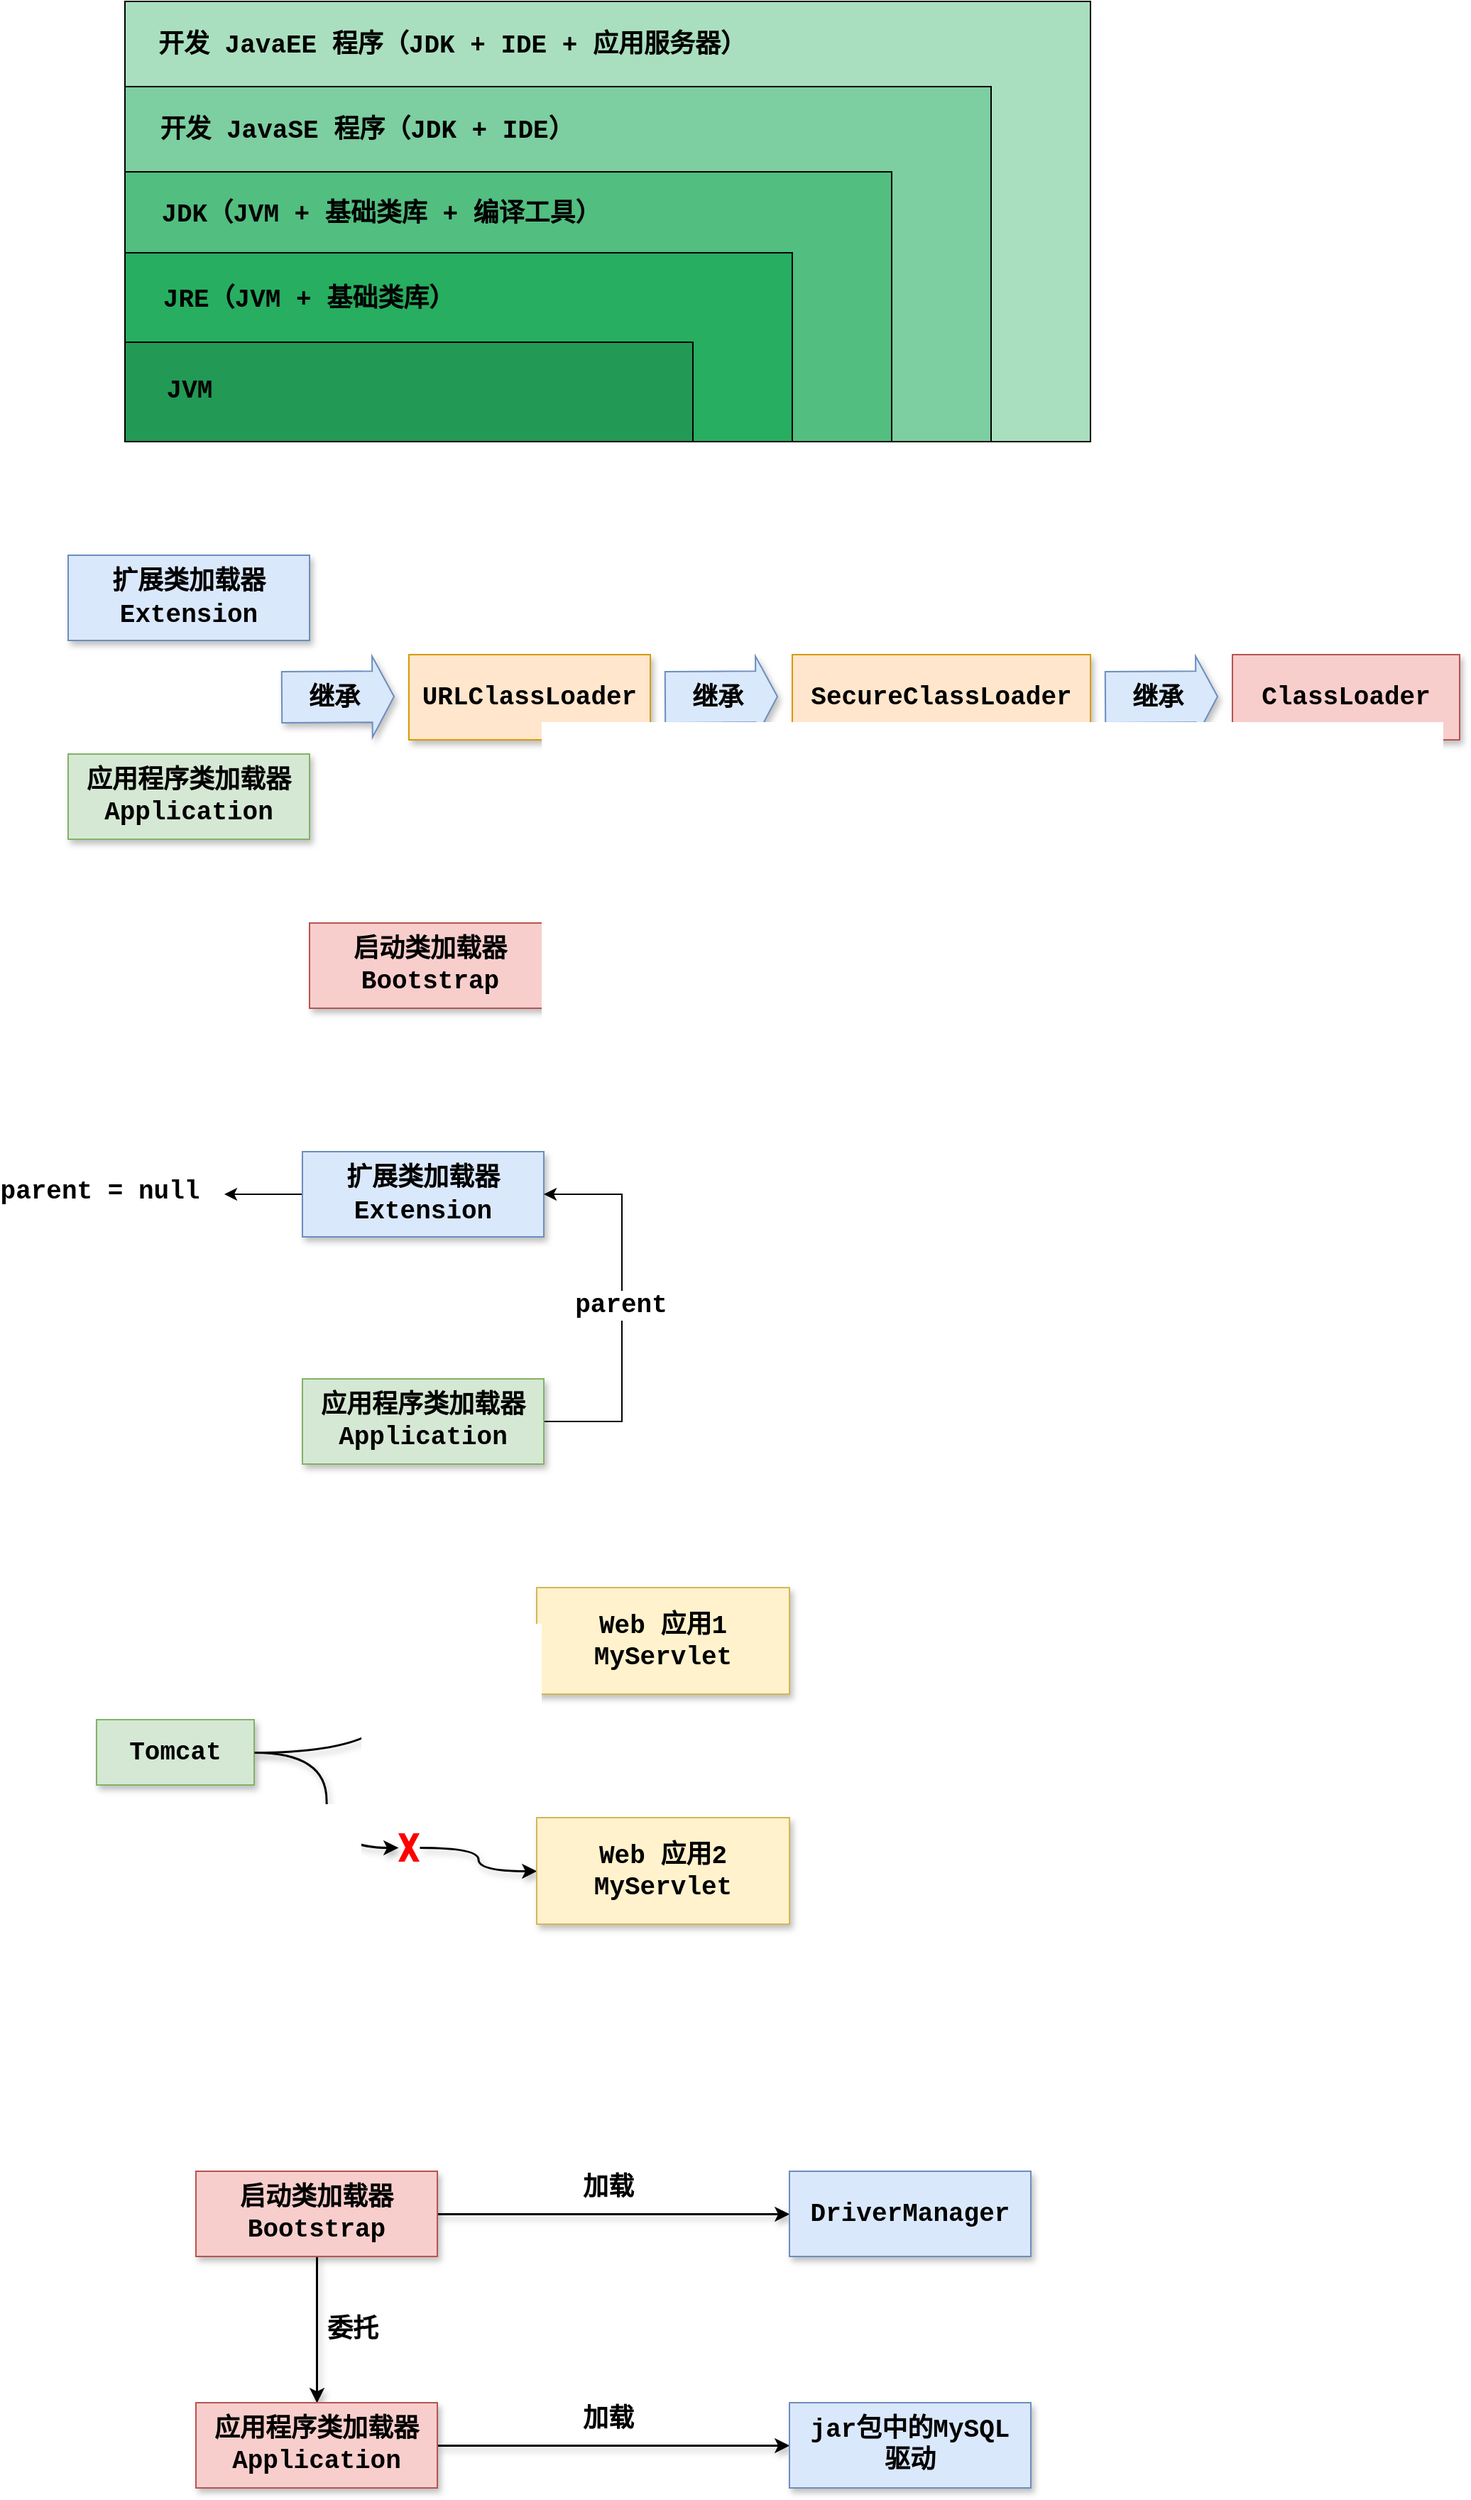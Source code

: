 <mxfile version="22.1.21" type="github">
  <diagram name="第 1 页" id="4XuqgBqllzZ5i-OFDoUk">
    <mxGraphModel dx="1377" dy="573" grid="0" gridSize="10" guides="1" tooltips="1" connect="1" arrows="1" fold="1" page="0" pageScale="1" pageWidth="827" pageHeight="1169" math="0" shadow="0">
      <root>
        <mxCell id="0" />
        <mxCell id="1" parent="0" />
        <mxCell id="dcWBwzug1pwUgWj8RsAs-1" value="" style="rounded=0;whiteSpace=wrap;html=1;fillColor=#A9DFBF;" parent="1" vertex="1">
          <mxGeometry x="60" y="80" width="680" height="310" as="geometry" />
        </mxCell>
        <mxCell id="dcWBwzug1pwUgWj8RsAs-2" value="&lt;b&gt;&lt;font style=&quot;font-size: 18px;&quot; face=&quot;Courier New&quot;&gt;开发 JavaEE 程序（JDK + IDE + 应用服务器）&lt;/font&gt;&lt;/b&gt;" style="text;html=1;align=center;verticalAlign=middle;resizable=0;points=[];autosize=1;strokeColor=none;fillColor=none;" parent="1" vertex="1">
          <mxGeometry x="70" y="91" width="440" height="40" as="geometry" />
        </mxCell>
        <mxCell id="dcWBwzug1pwUgWj8RsAs-3" value="" style="rounded=0;whiteSpace=wrap;html=1;fillColor=#7DCEA0;" parent="1" vertex="1">
          <mxGeometry x="60" y="140" width="610" height="250" as="geometry" />
        </mxCell>
        <mxCell id="dcWBwzug1pwUgWj8RsAs-4" value="&lt;b&gt;&lt;font style=&quot;font-size: 18px;&quot; face=&quot;Courier New&quot;&gt;开发 JavaSE 程序（JDK + IDE）&lt;/font&gt;&lt;/b&gt;" style="text;html=1;align=center;verticalAlign=middle;resizable=0;points=[];autosize=1;strokeColor=none;fillColor=none;" parent="1" vertex="1">
          <mxGeometry x="70" y="151" width="320" height="40" as="geometry" />
        </mxCell>
        <mxCell id="dcWBwzug1pwUgWj8RsAs-5" value="" style="rounded=0;whiteSpace=wrap;html=1;fillColor=#52BE80;" parent="1" vertex="1">
          <mxGeometry x="60" y="200" width="540" height="190" as="geometry" />
        </mxCell>
        <mxCell id="dcWBwzug1pwUgWj8RsAs-6" value="&lt;font face=&quot;Courier New&quot;&gt;&lt;span style=&quot;font-size: 18px;&quot;&gt;&lt;b&gt;JDK（JVM + 基础类库 + 编译工具）&lt;/b&gt;&lt;/span&gt;&lt;/font&gt;" style="text;html=1;align=center;verticalAlign=middle;resizable=0;points=[];autosize=1;strokeColor=none;fillColor=none;" parent="1" vertex="1">
          <mxGeometry x="75" y="210" width="330" height="40" as="geometry" />
        </mxCell>
        <mxCell id="dcWBwzug1pwUgWj8RsAs-7" value="" style="rounded=0;whiteSpace=wrap;html=1;fillColor=#27AE60;" parent="1" vertex="1">
          <mxGeometry x="60" y="257" width="470" height="133" as="geometry" />
        </mxCell>
        <mxCell id="dcWBwzug1pwUgWj8RsAs-8" value="&lt;font face=&quot;Courier New&quot;&gt;&lt;span style=&quot;font-size: 18px;&quot;&gt;&lt;b&gt;JRE（JVM + 基础类库）&lt;/b&gt;&lt;/span&gt;&lt;/font&gt;" style="text;html=1;align=center;verticalAlign=middle;resizable=0;points=[];autosize=1;strokeColor=none;fillColor=none;" parent="1" vertex="1">
          <mxGeometry x="74" y="270" width="230" height="40" as="geometry" />
        </mxCell>
        <mxCell id="dcWBwzug1pwUgWj8RsAs-9" value="" style="rounded=0;whiteSpace=wrap;html=1;fillColor=#229954;" parent="1" vertex="1">
          <mxGeometry x="60" y="320" width="400" height="70" as="geometry" />
        </mxCell>
        <mxCell id="dcWBwzug1pwUgWj8RsAs-10" value="&lt;font face=&quot;Courier New&quot;&gt;&lt;span style=&quot;font-size: 18px;&quot;&gt;&lt;b&gt;JVM&lt;/b&gt;&lt;/span&gt;&lt;/font&gt;" style="text;html=1;align=center;verticalAlign=middle;resizable=0;points=[];autosize=1;strokeColor=none;fillColor=none;" parent="1" vertex="1">
          <mxGeometry x="75" y="333.5" width="60" height="40" as="geometry" />
        </mxCell>
        <mxCell id="dcWBwzug1pwUgWj8RsAs-11" value="&lt;b style=&quot;font-size: 18px;&quot;&gt;&lt;font style=&quot;font-size: 18px;&quot; face=&quot;Courier New&quot;&gt;扩展类加载器&lt;br&gt;Extension&lt;/font&gt;&lt;/b&gt;" style="rounded=0;whiteSpace=wrap;html=1;fillColor=#dae8fc;strokeColor=#6c8ebf;shadow=1;" parent="1" vertex="1">
          <mxGeometry x="20" y="470" width="170" height="60" as="geometry" />
        </mxCell>
        <mxCell id="dcWBwzug1pwUgWj8RsAs-12" value="&lt;font face=&quot;Courier New&quot;&gt;&lt;span style=&quot;font-size: 18px;&quot;&gt;&lt;b&gt;应用程序类加载器Application&lt;/b&gt;&lt;/span&gt;&lt;/font&gt;" style="rounded=0;whiteSpace=wrap;html=1;fillColor=#d5e8d4;strokeColor=#82b366;shadow=1;" parent="1" vertex="1">
          <mxGeometry x="20" y="610" width="170" height="60" as="geometry" />
        </mxCell>
        <mxCell id="dcWBwzug1pwUgWj8RsAs-13" value="&lt;font face=&quot;Courier New&quot;&gt;&lt;span style=&quot;font-size: 18px;&quot;&gt;&lt;b&gt;URLClassLoader&lt;/b&gt;&lt;/span&gt;&lt;/font&gt;" style="rounded=0;whiteSpace=wrap;html=1;fillColor=#ffe6cc;strokeColor=#d79b00;shadow=1;" parent="1" vertex="1">
          <mxGeometry x="260" y="540" width="170" height="60" as="geometry" />
        </mxCell>
        <mxCell id="dcWBwzug1pwUgWj8RsAs-14" value="&lt;font face=&quot;Courier New&quot;&gt;&lt;span style=&quot;font-size: 18px;&quot;&gt;&lt;b&gt;SecureClassLoader&lt;/b&gt;&lt;/span&gt;&lt;/font&gt;" style="rounded=0;whiteSpace=wrap;html=1;fillColor=#ffe6cc;strokeColor=#d79b00;shadow=1;" parent="1" vertex="1">
          <mxGeometry x="530" y="540" width="210" height="60" as="geometry" />
        </mxCell>
        <mxCell id="dcWBwzug1pwUgWj8RsAs-15" value="&lt;font face=&quot;Courier New&quot;&gt;&lt;span style=&quot;font-size: 18px;&quot;&gt;&lt;b&gt;ClassLoader&lt;/b&gt;&lt;/span&gt;&lt;/font&gt;" style="rounded=0;whiteSpace=wrap;html=1;fillColor=#f8cecc;strokeColor=#b85450;shadow=1;" parent="1" vertex="1">
          <mxGeometry x="840" y="540" width="160" height="60" as="geometry" />
        </mxCell>
        <mxCell id="dcWBwzug1pwUgWj8RsAs-19" value="" style="shape=flexArrow;endArrow=classic;html=1;rounded=0;width=36;endSize=4.76;fillColor=#dae8fc;strokeColor=#6c8ebf;shadow=1;" parent="1" edge="1">
          <mxGeometry width="50" height="50" relative="1" as="geometry">
            <mxPoint x="440" y="570" as="sourcePoint" />
            <mxPoint x="520" y="569.5" as="targetPoint" />
          </mxGeometry>
        </mxCell>
        <mxCell id="dcWBwzug1pwUgWj8RsAs-20" value="&lt;b style=&quot;font-size: 18px;&quot;&gt;&lt;font face=&quot;Courier New&quot; style=&quot;font-size: 18px;&quot;&gt;继承&lt;/font&gt;&lt;/b&gt;" style="edgeLabel;html=1;align=center;verticalAlign=middle;resizable=0;points=[];fontSize=18;labelBackgroundColor=none;" parent="dcWBwzug1pwUgWj8RsAs-19" vertex="1" connectable="0">
          <mxGeometry x="0.414" y="2" relative="1" as="geometry">
            <mxPoint x="-20" y="3" as="offset" />
          </mxGeometry>
        </mxCell>
        <mxCell id="dcWBwzug1pwUgWj8RsAs-21" value="" style="shape=flexArrow;endArrow=classic;html=1;rounded=0;width=36;endSize=4.76;fillColor=#dae8fc;strokeColor=#6c8ebf;shadow=1;" parent="1" edge="1">
          <mxGeometry width="50" height="50" relative="1" as="geometry">
            <mxPoint x="750" y="570" as="sourcePoint" />
            <mxPoint x="830" y="569.5" as="targetPoint" />
          </mxGeometry>
        </mxCell>
        <mxCell id="dcWBwzug1pwUgWj8RsAs-22" value="&lt;b style=&quot;font-size: 18px;&quot;&gt;&lt;font face=&quot;Courier New&quot; style=&quot;font-size: 18px;&quot;&gt;继承&lt;/font&gt;&lt;/b&gt;" style="edgeLabel;html=1;align=center;verticalAlign=middle;resizable=0;points=[];fontSize=18;labelBackgroundColor=none;" parent="dcWBwzug1pwUgWj8RsAs-21" vertex="1" connectable="0">
          <mxGeometry x="0.414" y="2" relative="1" as="geometry">
            <mxPoint x="-20" y="3" as="offset" />
          </mxGeometry>
        </mxCell>
        <mxCell id="dcWBwzug1pwUgWj8RsAs-24" value="" style="shape=flexArrow;endArrow=classic;html=1;rounded=0;width=36;endSize=4.76;fillColor=#dae8fc;strokeColor=#6c8ebf;shadow=1;" parent="1" edge="1">
          <mxGeometry width="50" height="50" relative="1" as="geometry">
            <mxPoint x="170" y="570" as="sourcePoint" />
            <mxPoint x="250" y="569.5" as="targetPoint" />
          </mxGeometry>
        </mxCell>
        <mxCell id="dcWBwzug1pwUgWj8RsAs-25" value="&lt;b style=&quot;font-size: 18px;&quot;&gt;&lt;font face=&quot;Courier New&quot; style=&quot;font-size: 18px;&quot;&gt;继承&lt;/font&gt;&lt;/b&gt;" style="edgeLabel;html=1;align=center;verticalAlign=middle;resizable=0;points=[];fontSize=18;labelBackgroundColor=none;" parent="dcWBwzug1pwUgWj8RsAs-24" vertex="1" connectable="0">
          <mxGeometry x="0.414" y="2" relative="1" as="geometry">
            <mxPoint x="-20" y="3" as="offset" />
          </mxGeometry>
        </mxCell>
        <mxCell id="dcWBwzug1pwUgWj8RsAs-35" style="edgeStyle=orthogonalEdgeStyle;rounded=0;orthogonalLoop=1;jettySize=auto;html=1;" parent="1" source="dcWBwzug1pwUgWj8RsAs-26" edge="1">
          <mxGeometry relative="1" as="geometry">
            <mxPoint x="130" y="920" as="targetPoint" />
          </mxGeometry>
        </mxCell>
        <mxCell id="dcWBwzug1pwUgWj8RsAs-26" value="&lt;b style=&quot;font-size: 18px;&quot;&gt;&lt;font style=&quot;font-size: 18px;&quot; face=&quot;Courier New&quot;&gt;扩展类加载器&lt;br&gt;Extension&lt;/font&gt;&lt;/b&gt;" style="rounded=0;whiteSpace=wrap;html=1;fillColor=#dae8fc;strokeColor=#6c8ebf;shadow=1;" parent="1" vertex="1">
          <mxGeometry x="185" y="890" width="170" height="60" as="geometry" />
        </mxCell>
        <mxCell id="dcWBwzug1pwUgWj8RsAs-29" style="edgeStyle=orthogonalEdgeStyle;rounded=0;orthogonalLoop=1;jettySize=auto;html=1;entryX=1;entryY=0.5;entryDx=0;entryDy=0;" parent="1" source="dcWBwzug1pwUgWj8RsAs-27" target="dcWBwzug1pwUgWj8RsAs-26" edge="1">
          <mxGeometry relative="1" as="geometry">
            <Array as="points">
              <mxPoint x="410" y="1080" />
              <mxPoint x="410" y="920" />
            </Array>
          </mxGeometry>
        </mxCell>
        <mxCell id="dcWBwzug1pwUgWj8RsAs-30" value="&lt;b&gt;&lt;font style=&quot;font-size: 18px;&quot; face=&quot;Courier New&quot;&gt;parent&lt;/font&gt;&lt;/b&gt;" style="edgeLabel;html=1;align=center;verticalAlign=middle;resizable=0;points=[];" parent="dcWBwzug1pwUgWj8RsAs-29" vertex="1" connectable="0">
          <mxGeometry x="0.019" y="1" relative="1" as="geometry">
            <mxPoint as="offset" />
          </mxGeometry>
        </mxCell>
        <mxCell id="dcWBwzug1pwUgWj8RsAs-27" value="&lt;font face=&quot;Courier New&quot;&gt;&lt;span style=&quot;font-size: 18px;&quot;&gt;&lt;b&gt;应用程序类加载器Application&lt;/b&gt;&lt;/span&gt;&lt;/font&gt;" style="rounded=0;whiteSpace=wrap;html=1;fillColor=#d5e8d4;strokeColor=#82b366;shadow=1;" parent="1" vertex="1">
          <mxGeometry x="185" y="1050" width="170" height="60" as="geometry" />
        </mxCell>
        <mxCell id="dcWBwzug1pwUgWj8RsAs-28" value="&lt;font face=&quot;Courier New&quot;&gt;&lt;span style=&quot;font-size: 18px;&quot;&gt;&lt;b&gt;启动类加载器Bootstrap&lt;/b&gt;&lt;/span&gt;&lt;/font&gt;" style="rounded=0;whiteSpace=wrap;html=1;fillColor=#f8cecc;strokeColor=#b85450;shadow=1;" parent="1" vertex="1">
          <mxGeometry x="190" y="729" width="170" height="60" as="geometry" />
        </mxCell>
        <mxCell id="dcWBwzug1pwUgWj8RsAs-34" value="&lt;b&gt;&lt;font style=&quot;font-size: 18px;&quot; face=&quot;Courier New&quot;&gt;parent = null&lt;/font&gt;&lt;/b&gt;" style="edgeLabel;html=1;align=center;verticalAlign=middle;resizable=0;points=[];" parent="1" vertex="1" connectable="0">
          <mxGeometry x="40" y="920" as="geometry">
            <mxPoint x="2" y="-2" as="offset" />
          </mxGeometry>
        </mxCell>
        <mxCell id="4eOzYlQui4YJyXXv_W1e-5" style="edgeStyle=orthogonalEdgeStyle;rounded=0;orthogonalLoop=1;jettySize=auto;html=1;entryX=0;entryY=0.5;entryDx=0;entryDy=0;curved=1;strokeWidth=1.5;shadow=1;" edge="1" parent="1" source="4eOzYlQui4YJyXXv_W1e-2" target="4eOzYlQui4YJyXXv_W1e-3">
          <mxGeometry relative="1" as="geometry" />
        </mxCell>
        <mxCell id="4eOzYlQui4YJyXXv_W1e-6" style="edgeStyle=orthogonalEdgeStyle;rounded=0;orthogonalLoop=1;jettySize=auto;html=1;entryX=0;entryY=0.5;entryDx=0;entryDy=0;curved=1;strokeWidth=1.5;shadow=1;" edge="1" parent="1" source="4eOzYlQui4YJyXXv_W1e-8" target="4eOzYlQui4YJyXXv_W1e-4">
          <mxGeometry relative="1" as="geometry" />
        </mxCell>
        <mxCell id="4eOzYlQui4YJyXXv_W1e-2" value="&lt;font face=&quot;Courier New&quot;&gt;&lt;span style=&quot;font-size: 18px;&quot;&gt;&lt;b&gt;Tomcat&lt;/b&gt;&lt;/span&gt;&lt;/font&gt;" style="rounded=0;whiteSpace=wrap;html=1;fillColor=#d5e8d4;strokeColor=#82b366;shadow=1;" vertex="1" parent="1">
          <mxGeometry x="40" y="1290" width="111" height="46" as="geometry" />
        </mxCell>
        <mxCell id="4eOzYlQui4YJyXXv_W1e-3" value="&lt;font face=&quot;Courier New&quot;&gt;&lt;span style=&quot;font-size: 18px;&quot;&gt;&lt;b&gt;Web 应用1&lt;br&gt;MyServlet&lt;br&gt;&lt;/b&gt;&lt;/span&gt;&lt;/font&gt;" style="rounded=0;whiteSpace=wrap;html=1;fillColor=#fff2cc;strokeColor=#d6b656;shadow=1;" vertex="1" parent="1">
          <mxGeometry x="350" y="1197" width="178" height="75" as="geometry" />
        </mxCell>
        <mxCell id="4eOzYlQui4YJyXXv_W1e-4" value="&lt;font face=&quot;Courier New&quot;&gt;&lt;span style=&quot;font-size: 18px;&quot;&gt;&lt;b&gt;Web 应用2&lt;br&gt;MyServlet&lt;br&gt;&lt;/b&gt;&lt;/span&gt;&lt;/font&gt;" style="rounded=0;whiteSpace=wrap;html=1;fillColor=#fff2cc;strokeColor=#d6b656;shadow=1;" vertex="1" parent="1">
          <mxGeometry x="350" y="1359" width="178" height="75" as="geometry" />
        </mxCell>
        <mxCell id="4eOzYlQui4YJyXXv_W1e-9" value="" style="edgeStyle=orthogonalEdgeStyle;rounded=0;orthogonalLoop=1;jettySize=auto;html=1;entryX=0;entryY=0.5;entryDx=0;entryDy=0;curved=1;strokeWidth=1.5;shadow=1;" edge="1" parent="1" source="4eOzYlQui4YJyXXv_W1e-2" target="4eOzYlQui4YJyXXv_W1e-8">
          <mxGeometry relative="1" as="geometry">
            <mxPoint x="151" y="1313" as="sourcePoint" />
            <mxPoint x="350" y="1397" as="targetPoint" />
          </mxGeometry>
        </mxCell>
        <mxCell id="4eOzYlQui4YJyXXv_W1e-8" value="" style="verticalLabelPosition=bottom;verticalAlign=top;html=1;shape=mxgraph.basic.x;fillColor=#FF0000;strokeColor=none;" vertex="1" parent="1">
          <mxGeometry x="252.5" y="1370" width="15" height="20" as="geometry" />
        </mxCell>
        <mxCell id="4eOzYlQui4YJyXXv_W1e-12" style="edgeStyle=orthogonalEdgeStyle;rounded=0;orthogonalLoop=1;jettySize=auto;html=1;strokeWidth=1.5;shadow=1;" edge="1" parent="1" source="4eOzYlQui4YJyXXv_W1e-10" target="4eOzYlQui4YJyXXv_W1e-11">
          <mxGeometry relative="1" as="geometry" />
        </mxCell>
        <mxCell id="4eOzYlQui4YJyXXv_W1e-17" style="edgeStyle=orthogonalEdgeStyle;rounded=0;orthogonalLoop=1;jettySize=auto;html=1;strokeWidth=1.5;shadow=1;" edge="1" parent="1" source="4eOzYlQui4YJyXXv_W1e-10" target="4eOzYlQui4YJyXXv_W1e-15">
          <mxGeometry relative="1" as="geometry" />
        </mxCell>
        <mxCell id="4eOzYlQui4YJyXXv_W1e-10" value="&lt;font face=&quot;Courier New&quot;&gt;&lt;span style=&quot;font-size: 18px;&quot;&gt;&lt;b&gt;启动类加载器Bootstrap&lt;/b&gt;&lt;/span&gt;&lt;/font&gt;" style="rounded=0;whiteSpace=wrap;html=1;fillColor=#f8cecc;strokeColor=#b85450;shadow=1;" vertex="1" parent="1">
          <mxGeometry x="110" y="1608" width="170" height="60" as="geometry" />
        </mxCell>
        <mxCell id="4eOzYlQui4YJyXXv_W1e-19" style="edgeStyle=orthogonalEdgeStyle;rounded=0;orthogonalLoop=1;jettySize=auto;html=1;strokeWidth=1.5;shadow=1;" edge="1" parent="1" source="4eOzYlQui4YJyXXv_W1e-11" target="4eOzYlQui4YJyXXv_W1e-16">
          <mxGeometry relative="1" as="geometry" />
        </mxCell>
        <mxCell id="4eOzYlQui4YJyXXv_W1e-11" value="&lt;font face=&quot;Courier New&quot;&gt;&lt;span style=&quot;font-size: 18px;&quot;&gt;&lt;b&gt;应用程序类加载器&lt;br&gt;Application&lt;br&gt;&lt;/b&gt;&lt;/span&gt;&lt;/font&gt;" style="rounded=0;whiteSpace=wrap;html=1;fillColor=#f8cecc;strokeColor=#b85450;shadow=1;" vertex="1" parent="1">
          <mxGeometry x="110" y="1771" width="170" height="60" as="geometry" />
        </mxCell>
        <mxCell id="4eOzYlQui4YJyXXv_W1e-14" value="&lt;b&gt;&lt;font style=&quot;font-size: 18px;&quot; face=&quot;Courier New&quot;&gt;委托&lt;/font&gt;&lt;/b&gt;" style="text;html=1;align=center;verticalAlign=middle;resizable=0;points=[];autosize=1;strokeColor=none;fillColor=none;" vertex="1" parent="1">
          <mxGeometry x="190" y="1700" width="60" height="40" as="geometry" />
        </mxCell>
        <mxCell id="4eOzYlQui4YJyXXv_W1e-15" value="&lt;font face=&quot;Courier New&quot;&gt;&lt;span style=&quot;font-size: 18px;&quot;&gt;&lt;b&gt;DriverManager&lt;/b&gt;&lt;/span&gt;&lt;/font&gt;" style="rounded=0;whiteSpace=wrap;html=1;fillColor=#dae8fc;strokeColor=#6c8ebf;shadow=1;" vertex="1" parent="1">
          <mxGeometry x="528" y="1608" width="170" height="60" as="geometry" />
        </mxCell>
        <mxCell id="4eOzYlQui4YJyXXv_W1e-16" value="&lt;font face=&quot;Courier New&quot;&gt;&lt;span style=&quot;font-size: 18px;&quot;&gt;&lt;b&gt;jar包中的MySQL&lt;br&gt;驱动&lt;br&gt;&lt;/b&gt;&lt;/span&gt;&lt;/font&gt;" style="rounded=0;whiteSpace=wrap;html=1;fillColor=#dae8fc;strokeColor=#6c8ebf;shadow=1;" vertex="1" parent="1">
          <mxGeometry x="528" y="1771" width="170" height="60" as="geometry" />
        </mxCell>
        <mxCell id="4eOzYlQui4YJyXXv_W1e-18" value="&lt;b&gt;&lt;font style=&quot;font-size: 18px;&quot; face=&quot;Courier New&quot;&gt;加载&lt;/font&gt;&lt;/b&gt;" style="text;html=1;align=center;verticalAlign=middle;resizable=0;points=[];autosize=1;strokeColor=none;fillColor=none;" vertex="1" parent="1">
          <mxGeometry x="370" y="1600" width="60" height="40" as="geometry" />
        </mxCell>
        <mxCell id="4eOzYlQui4YJyXXv_W1e-20" value="&lt;b&gt;&lt;font style=&quot;font-size: 18px;&quot; face=&quot;Courier New&quot;&gt;加载&lt;/font&gt;&lt;/b&gt;" style="text;html=1;align=center;verticalAlign=middle;resizable=0;points=[];autosize=1;strokeColor=none;fillColor=none;" vertex="1" parent="1">
          <mxGeometry x="370" y="1763" width="60" height="40" as="geometry" />
        </mxCell>
      </root>
    </mxGraphModel>
  </diagram>
</mxfile>
